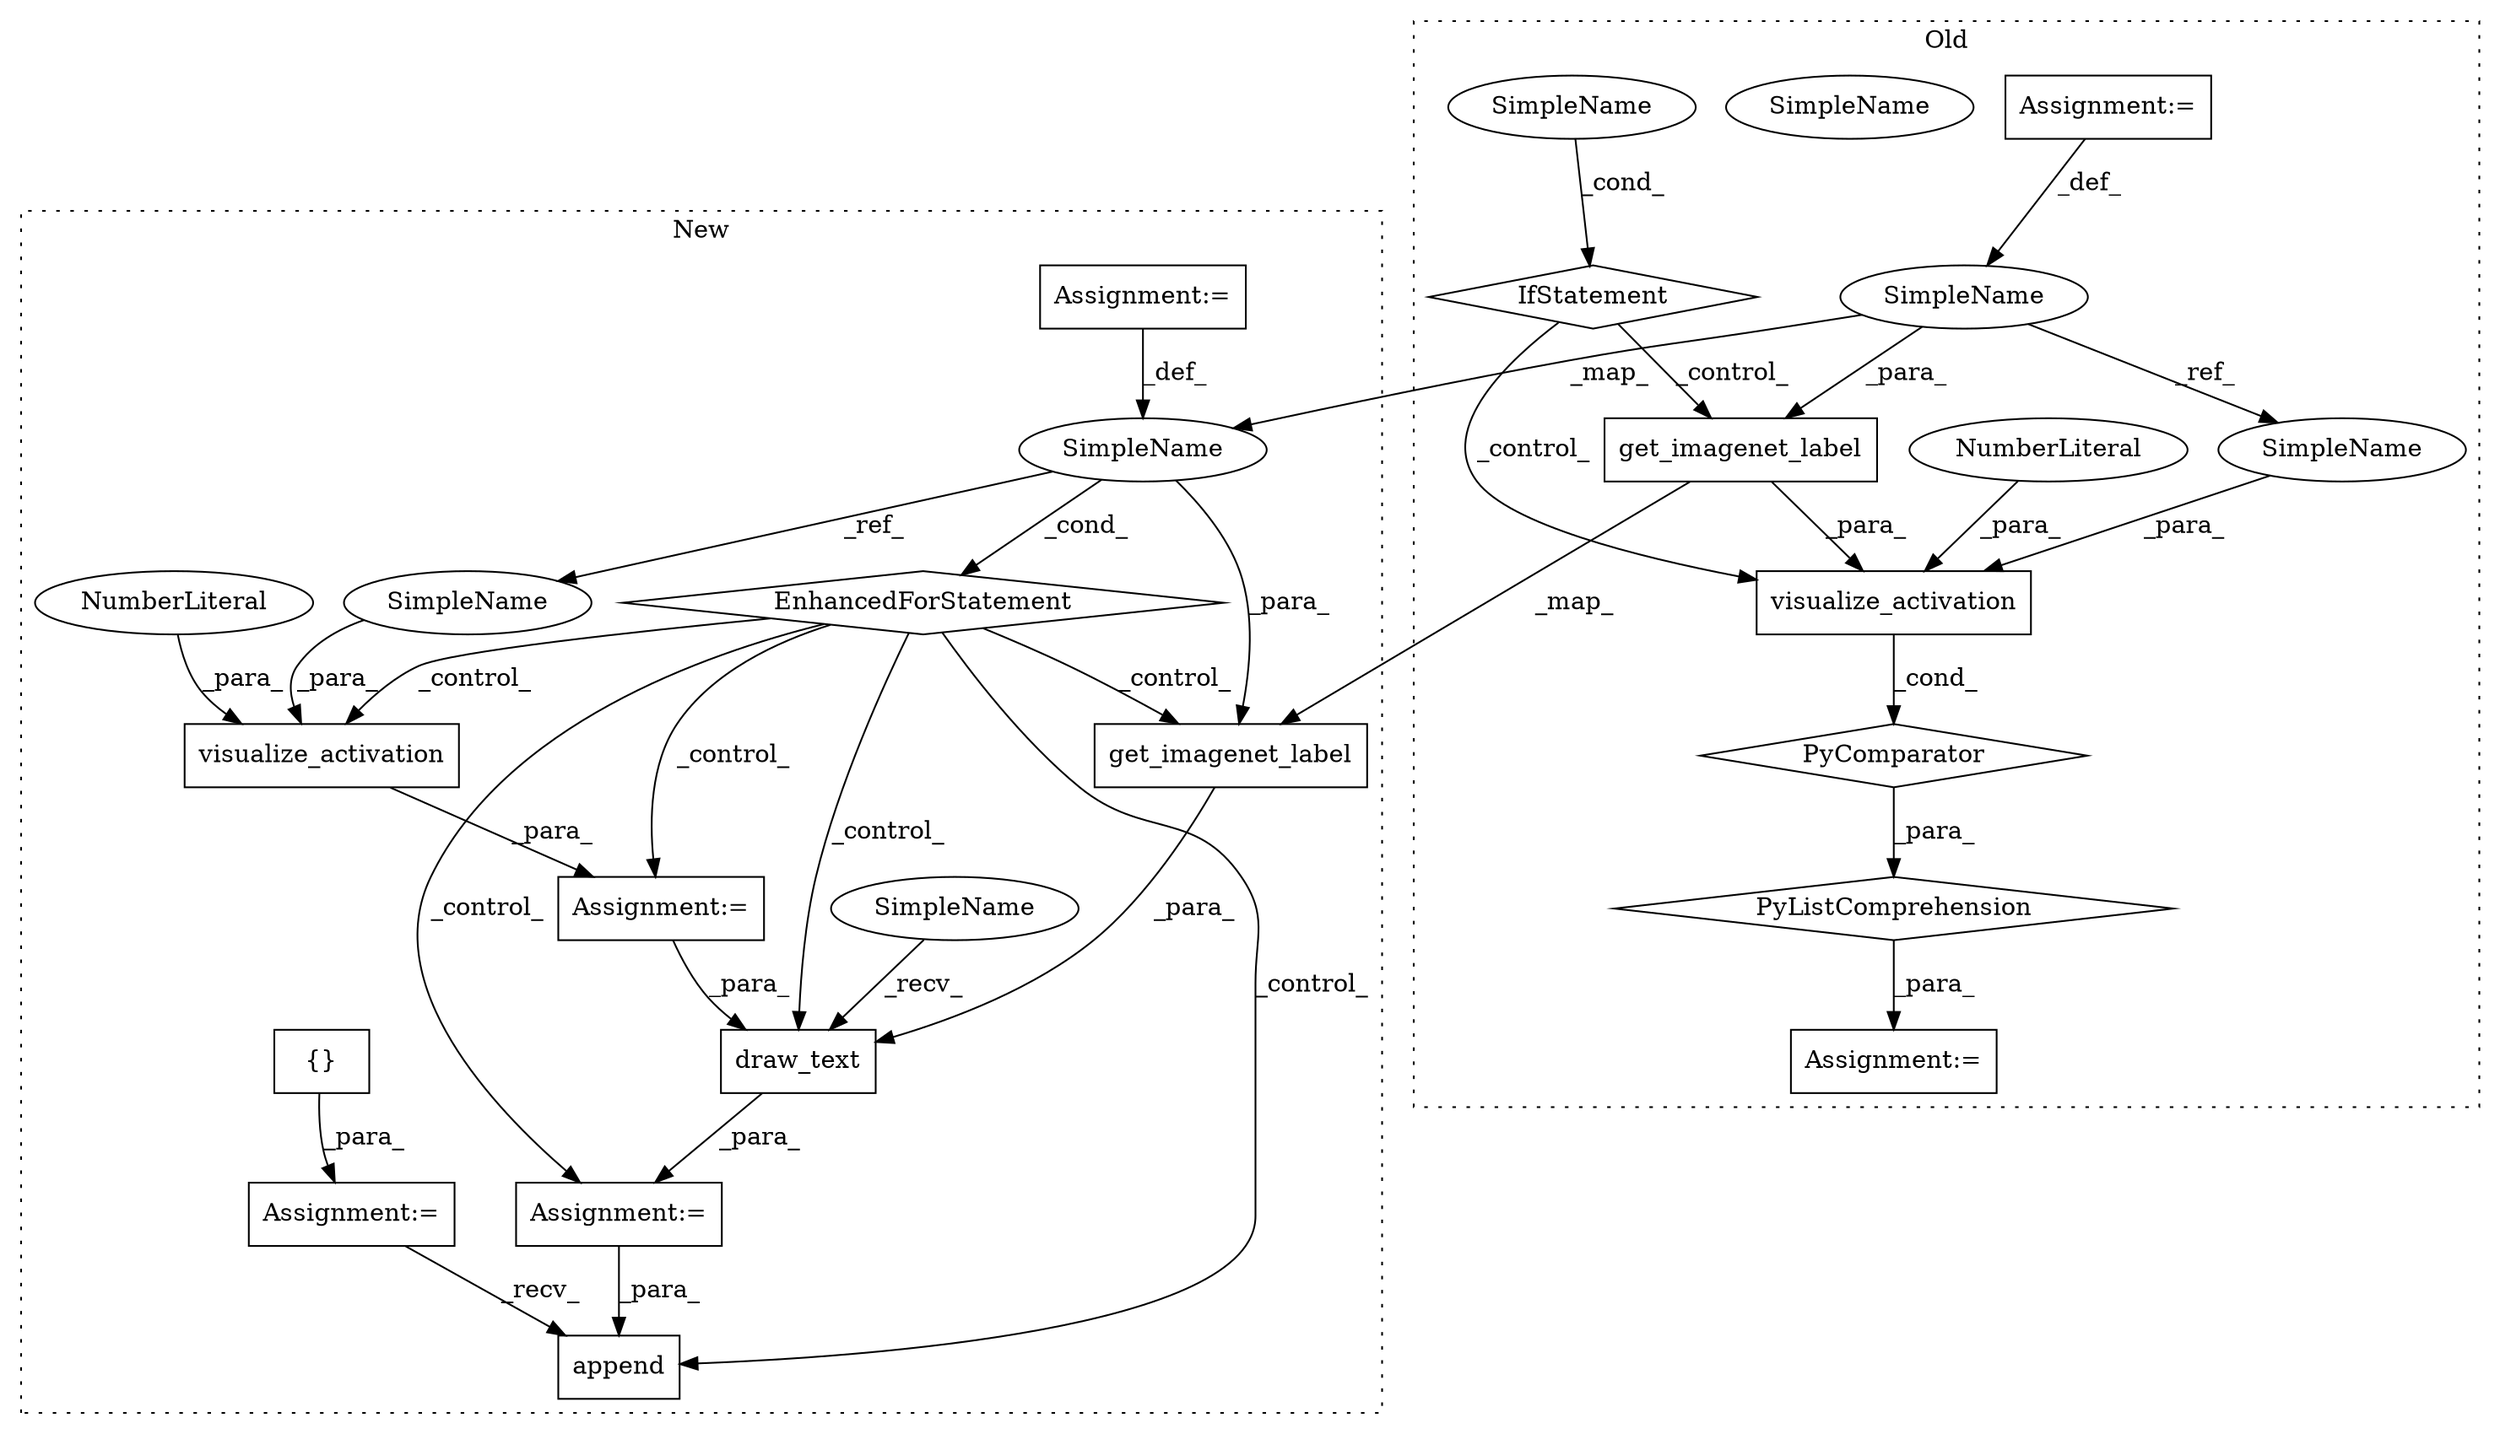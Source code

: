 digraph G {
subgraph cluster0 {
1 [label="PyComparator" a="113" s="870" l="25" shape="diamond"];
3 [label="Assignment:=" a="7" s="870" l="25" shape="box"];
4 [label="PyListComprehension" a="109" s="737" l="166" shape="diamond"];
9 [label="Assignment:=" a="7" s="725" l="12" shape="box"];
11 [label="SimpleName" a="42" s="873" l="3" shape="ellipse"];
14 [label="visualize_activation" a="32" s="737,811" l="21,1" shape="box"];
17 [label="NumberLiteral" a="34" s="808" l="3" shape="ellipse"];
18 [label="SimpleName" a="42" s="890" l="5" shape="ellipse"];
19 [label="IfStatement" a="25" s="870" l="25" shape="diamond"];
22 [label="get_imagenet_label" a="32" s="784,806" l="19,1" shape="box"];
25 [label="SimpleName" a="42" s="890" l="5" shape="ellipse"];
26 [label="SimpleName" a="42" s="774" l="3" shape="ellipse"];
label = "Old";
style="dotted";
}
subgraph cluster1 {
2 [label="append" a="32" s="986,996" l="7,1" shape="box"];
5 [label="EnhancedForStatement" a="70" s="780,850" l="53,2" shape="diamond"];
6 [label="Assignment:=" a="7" s="780,850" l="53,2" shape="box"];
7 [label="Assignment:=" a="7" s="752" l="1" shape="box"];
8 [label="{}" a="4" s="772" l="2" shape="box"];
10 [label="SimpleName" a="42" s="837" l="3" shape="ellipse"];
12 [label="Assignment:=" a="7" s="920" l="1" shape="box"];
13 [label="Assignment:=" a="7" s="863" l="1" shape="box"];
15 [label="visualize_activation" a="32" s="864,908" l="21,1" shape="box"];
16 [label="NumberLiteral" a="34" s="905" l="3" shape="ellipse"];
20 [label="draw_text" a="32" s="927,970" l="10,1" shape="box"];
21 [label="get_imagenet_label" a="32" s="947,969" l="19,1" shape="box"];
23 [label="SimpleName" a="42" s="921" l="5" shape="ellipse"];
24 [label="SimpleName" a="42" s="901" l="3" shape="ellipse"];
label = "New";
style="dotted";
}
1 -> 4 [label="_para_"];
3 -> 11 [label="_def_"];
4 -> 9 [label="_para_"];
5 -> 13 [label="_control_"];
5 -> 2 [label="_control_"];
5 -> 12 [label="_control_"];
5 -> 21 [label="_control_"];
5 -> 20 [label="_control_"];
5 -> 15 [label="_control_"];
6 -> 10 [label="_def_"];
7 -> 2 [label="_recv_"];
8 -> 7 [label="_para_"];
10 -> 24 [label="_ref_"];
10 -> 5 [label="_cond_"];
10 -> 21 [label="_para_"];
11 -> 26 [label="_ref_"];
11 -> 10 [label="_map_"];
11 -> 22 [label="_para_"];
12 -> 2 [label="_para_"];
13 -> 20 [label="_para_"];
14 -> 1 [label="_cond_"];
15 -> 13 [label="_para_"];
16 -> 15 [label="_para_"];
17 -> 14 [label="_para_"];
19 -> 22 [label="_control_"];
19 -> 14 [label="_control_"];
20 -> 12 [label="_para_"];
21 -> 20 [label="_para_"];
22 -> 21 [label="_map_"];
22 -> 14 [label="_para_"];
23 -> 20 [label="_recv_"];
24 -> 15 [label="_para_"];
25 -> 19 [label="_cond_"];
26 -> 14 [label="_para_"];
}